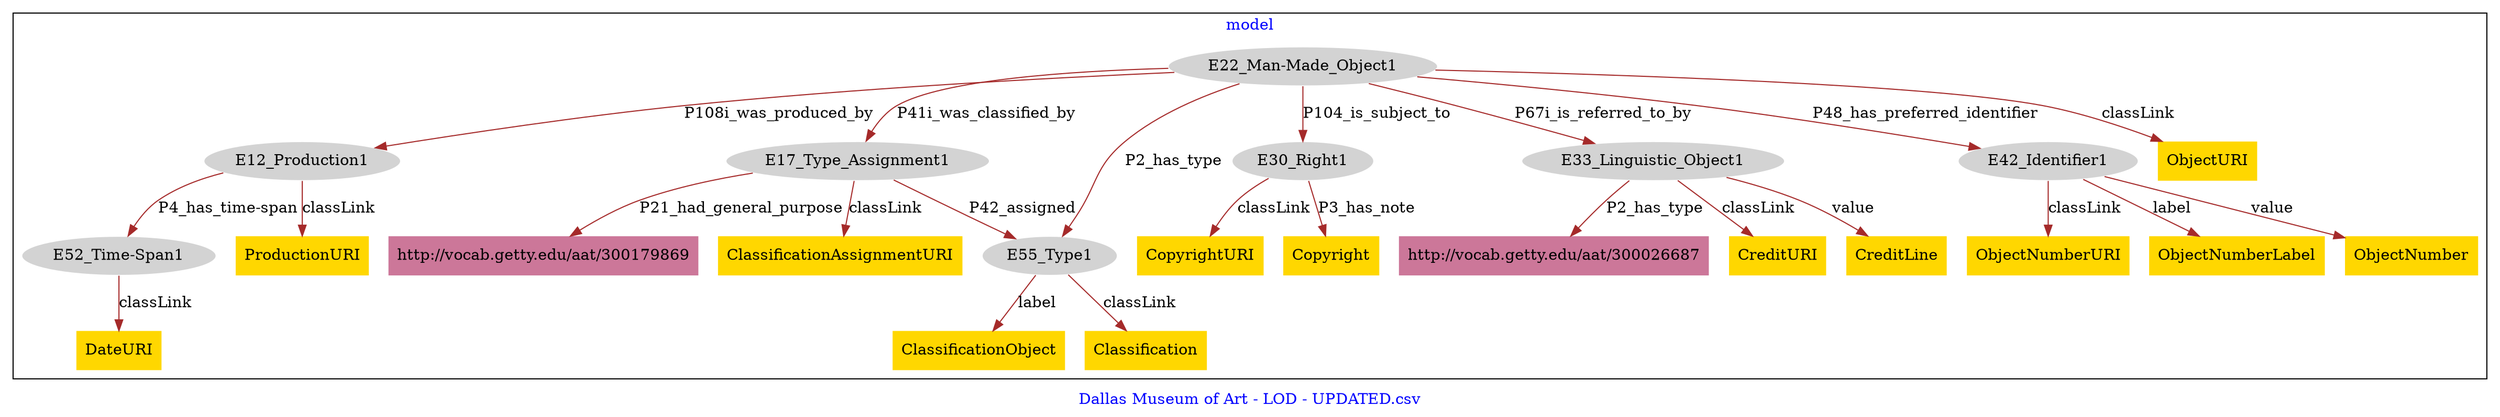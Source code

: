 digraph n0 {
fontcolor="blue"
remincross="true"
label="Dallas Museum of Art - LOD - UPDATED.csv"
subgraph cluster {
label="model"
n2[style="filled",color="white",fillcolor="lightgray",label="E12_Production1"];
n3[style="filled",color="white",fillcolor="lightgray",label="E52_Time-Span1"];
n4[style="filled",color="white",fillcolor="lightgray",label="E17_Type_Assignment1"];
n5[style="filled",color="white",fillcolor="lightgray",label="E55_Type1"];
n6[style="filled",color="white",fillcolor="lightgray",label="E22_Man-Made_Object1"];
n7[style="filled",color="white",fillcolor="lightgray",label="E30_Right1"];
n8[style="filled",color="white",fillcolor="lightgray",label="E33_Linguistic_Object1"];
n9[style="filled",color="white",fillcolor="lightgray",label="E42_Identifier1"];
n10[shape="plaintext",style="filled",fillcolor="gold",label="ObjectNumberLabel"];
n11[shape="plaintext",style="filled",fillcolor="gold",label="Classification"];
n12[shape="plaintext",style="filled",fillcolor="gold",label="CreditURI"];
n13[shape="plaintext",style="filled",fillcolor="gold",label="CopyrightURI"];
n14[shape="plaintext",style="filled",fillcolor="gold",label="ObjectNumber"];
n15[shape="plaintext",style="filled",fillcolor="gold",label="Copyright"];
n16[shape="plaintext",style="filled",fillcolor="gold",label="ObjectURI"];
n17[shape="plaintext",style="filled",fillcolor="gold",label="CreditLine"];
n18[shape="plaintext",style="filled",fillcolor="gold",label="ClassificationObject"];
n19[shape="plaintext",style="filled",fillcolor="gold",label="ProductionURI"];
n20[shape="plaintext",style="filled",fillcolor="gold",label="ObjectNumberURI"];
n21[shape="plaintext",style="filled",fillcolor="gold",label="DateURI"];
n22[shape="plaintext",style="filled",fillcolor="gold",label="ClassificationAssignmentURI"];
n23[shape="plaintext",style="filled",fillcolor="#CC7799",label="http://vocab.getty.edu/aat/300026687"];
n24[shape="plaintext",style="filled",fillcolor="#CC7799",label="http://vocab.getty.edu/aat/300179869"];
}
n2 -> n3[color="brown",fontcolor="black",label="P4_has_time-span"]
n4 -> n5[color="brown",fontcolor="black",label="P42_assigned"]
n6 -> n2[color="brown",fontcolor="black",label="P108i_was_produced_by"]
n6 -> n4[color="brown",fontcolor="black",label="P41i_was_classified_by"]
n6 -> n7[color="brown",fontcolor="black",label="P104_is_subject_to"]
n6 -> n8[color="brown",fontcolor="black",label="P67i_is_referred_to_by"]
n6 -> n9[color="brown",fontcolor="black",label="P48_has_preferred_identifier"]
n9 -> n10[color="brown",fontcolor="black",label="label"]
n5 -> n11[color="brown",fontcolor="black",label="classLink"]
n8 -> n12[color="brown",fontcolor="black",label="classLink"]
n7 -> n13[color="brown",fontcolor="black",label="classLink"]
n9 -> n14[color="brown",fontcolor="black",label="value"]
n7 -> n15[color="brown",fontcolor="black",label="P3_has_note"]
n6 -> n16[color="brown",fontcolor="black",label="classLink"]
n8 -> n17[color="brown",fontcolor="black",label="value"]
n5 -> n18[color="brown",fontcolor="black",label="label"]
n2 -> n19[color="brown",fontcolor="black",label="classLink"]
n9 -> n20[color="brown",fontcolor="black",label="classLink"]
n3 -> n21[color="brown",fontcolor="black",label="classLink"]
n4 -> n22[color="brown",fontcolor="black",label="classLink"]
n8 -> n23[color="brown",fontcolor="black",label="P2_has_type"]
n4 -> n24[color="brown",fontcolor="black",label="P21_had_general_purpose"]
n6 -> n5[color="brown",fontcolor="black",label="P2_has_type"]
}

